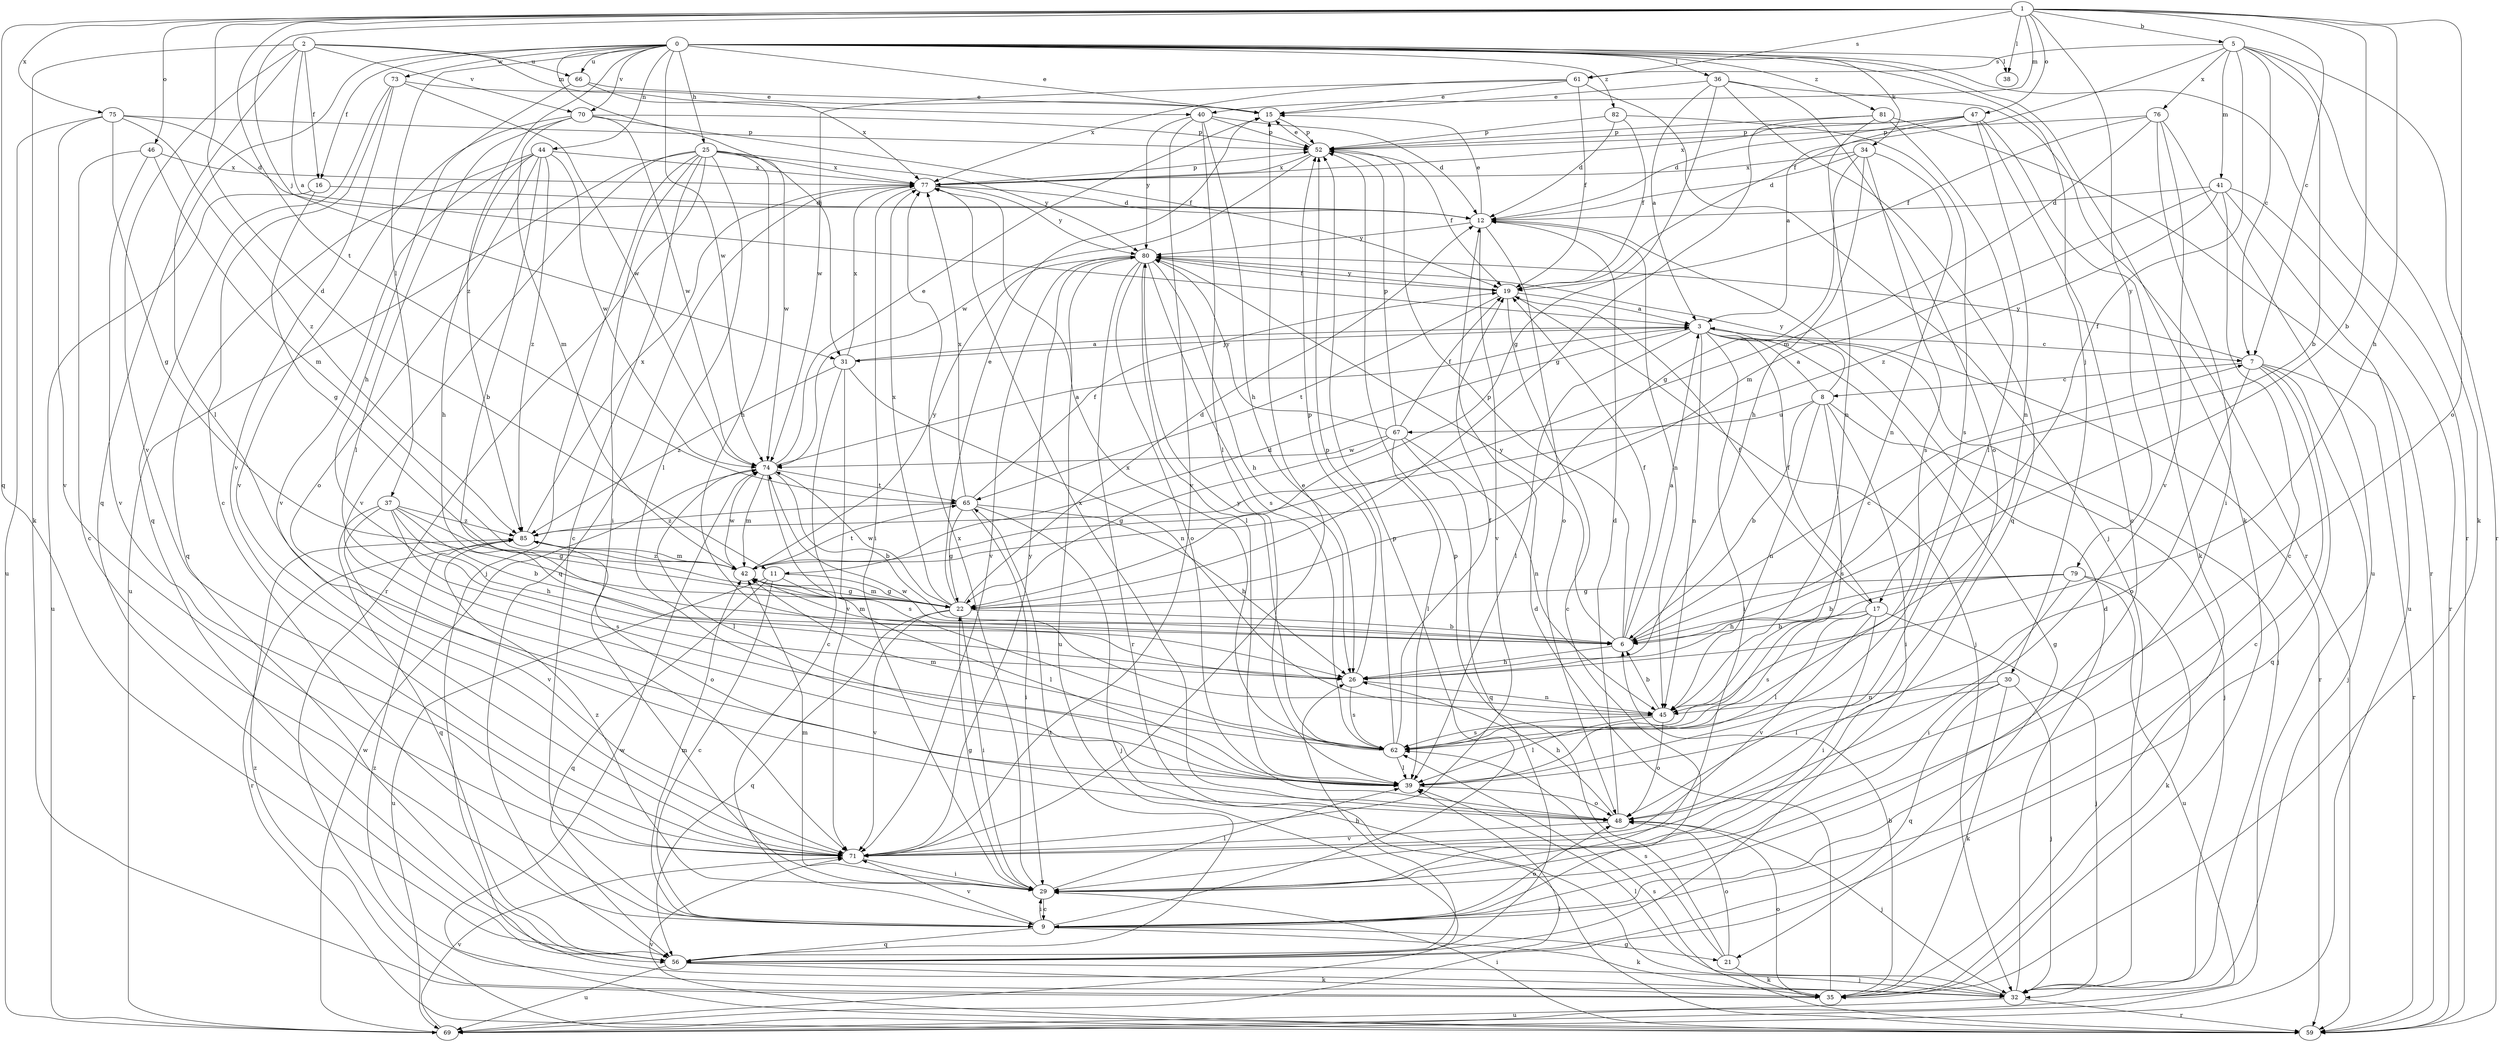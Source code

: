 strict digraph  {
0;
1;
2;
3;
5;
6;
7;
8;
9;
11;
12;
15;
16;
17;
19;
21;
22;
25;
26;
29;
30;
31;
32;
34;
35;
36;
37;
38;
39;
40;
41;
42;
44;
45;
46;
47;
48;
52;
56;
59;
61;
62;
65;
66;
67;
69;
70;
71;
73;
74;
75;
76;
77;
79;
80;
81;
82;
85;
0 -> 15  [label=e];
0 -> 16  [label=f];
0 -> 25  [label=h];
0 -> 30  [label=j];
0 -> 31  [label=j];
0 -> 34  [label=k];
0 -> 35  [label=k];
0 -> 36  [label=l];
0 -> 37  [label=l];
0 -> 38  [label=l];
0 -> 44  [label=n];
0 -> 56  [label=q];
0 -> 59  [label=r];
0 -> 66  [label=u];
0 -> 70  [label=v];
0 -> 73  [label=w];
0 -> 74  [label=w];
0 -> 81  [label=z];
0 -> 82  [label=z];
0 -> 85  [label=z];
1 -> 5  [label=b];
1 -> 6  [label=b];
1 -> 7  [label=c];
1 -> 11  [label=d];
1 -> 26  [label=h];
1 -> 31  [label=j];
1 -> 38  [label=l];
1 -> 40  [label=m];
1 -> 46  [label=o];
1 -> 47  [label=o];
1 -> 48  [label=o];
1 -> 56  [label=q];
1 -> 61  [label=s];
1 -> 65  [label=t];
1 -> 75  [label=x];
1 -> 79  [label=y];
2 -> 3  [label=a];
2 -> 16  [label=f];
2 -> 35  [label=k];
2 -> 39  [label=l];
2 -> 40  [label=m];
2 -> 66  [label=u];
2 -> 70  [label=v];
2 -> 71  [label=v];
3 -> 7  [label=c];
3 -> 11  [label=d];
3 -> 17  [label=f];
3 -> 21  [label=g];
3 -> 29  [label=i];
3 -> 31  [label=j];
3 -> 32  [label=j];
3 -> 39  [label=l];
3 -> 45  [label=n];
3 -> 59  [label=r];
5 -> 6  [label=b];
5 -> 7  [label=c];
5 -> 17  [label=f];
5 -> 19  [label=f];
5 -> 35  [label=k];
5 -> 41  [label=m];
5 -> 59  [label=r];
5 -> 61  [label=s];
5 -> 76  [label=x];
6 -> 3  [label=a];
6 -> 7  [label=c];
6 -> 19  [label=f];
6 -> 26  [label=h];
6 -> 42  [label=m];
6 -> 52  [label=p];
6 -> 80  [label=y];
7 -> 8  [label=c];
7 -> 9  [label=c];
7 -> 32  [label=j];
7 -> 48  [label=o];
7 -> 56  [label=q];
7 -> 59  [label=r];
7 -> 80  [label=y];
8 -> 3  [label=a];
8 -> 6  [label=b];
8 -> 29  [label=i];
8 -> 32  [label=j];
8 -> 45  [label=n];
8 -> 62  [label=s];
8 -> 67  [label=u];
8 -> 80  [label=y];
9 -> 21  [label=g];
9 -> 29  [label=i];
9 -> 35  [label=k];
9 -> 42  [label=m];
9 -> 48  [label=o];
9 -> 52  [label=p];
9 -> 56  [label=q];
9 -> 71  [label=v];
11 -> 9  [label=c];
11 -> 22  [label=g];
11 -> 39  [label=l];
11 -> 56  [label=q];
11 -> 69  [label=u];
12 -> 15  [label=e];
12 -> 45  [label=n];
12 -> 48  [label=o];
12 -> 71  [label=v];
12 -> 80  [label=y];
15 -> 52  [label=p];
16 -> 12  [label=d];
16 -> 22  [label=g];
16 -> 69  [label=u];
17 -> 6  [label=b];
17 -> 19  [label=f];
17 -> 29  [label=i];
17 -> 32  [label=j];
17 -> 39  [label=l];
17 -> 62  [label=s];
17 -> 71  [label=v];
19 -> 3  [label=a];
19 -> 9  [label=c];
19 -> 32  [label=j];
19 -> 65  [label=t];
19 -> 80  [label=y];
21 -> 35  [label=k];
21 -> 48  [label=o];
21 -> 52  [label=p];
21 -> 62  [label=s];
22 -> 6  [label=b];
22 -> 12  [label=d];
22 -> 15  [label=e];
22 -> 29  [label=i];
22 -> 42  [label=m];
22 -> 56  [label=q];
22 -> 71  [label=v];
22 -> 74  [label=w];
22 -> 77  [label=x];
25 -> 9  [label=c];
25 -> 26  [label=h];
25 -> 29  [label=i];
25 -> 32  [label=j];
25 -> 39  [label=l];
25 -> 59  [label=r];
25 -> 69  [label=u];
25 -> 71  [label=v];
25 -> 74  [label=w];
25 -> 77  [label=x];
25 -> 80  [label=y];
26 -> 45  [label=n];
26 -> 52  [label=p];
26 -> 62  [label=s];
29 -> 9  [label=c];
29 -> 22  [label=g];
29 -> 39  [label=l];
29 -> 42  [label=m];
29 -> 77  [label=x];
29 -> 85  [label=z];
30 -> 32  [label=j];
30 -> 35  [label=k];
30 -> 39  [label=l];
30 -> 45  [label=n];
30 -> 56  [label=q];
31 -> 3  [label=a];
31 -> 9  [label=c];
31 -> 45  [label=n];
31 -> 71  [label=v];
31 -> 77  [label=x];
31 -> 85  [label=z];
32 -> 12  [label=d];
32 -> 39  [label=l];
32 -> 59  [label=r];
32 -> 69  [label=u];
32 -> 85  [label=z];
34 -> 12  [label=d];
34 -> 22  [label=g];
34 -> 26  [label=h];
34 -> 45  [label=n];
34 -> 62  [label=s];
34 -> 77  [label=x];
35 -> 6  [label=b];
35 -> 12  [label=d];
35 -> 48  [label=o];
35 -> 85  [label=z];
36 -> 3  [label=a];
36 -> 15  [label=e];
36 -> 22  [label=g];
36 -> 48  [label=o];
36 -> 56  [label=q];
36 -> 59  [label=r];
37 -> 6  [label=b];
37 -> 22  [label=g];
37 -> 26  [label=h];
37 -> 56  [label=q];
37 -> 62  [label=s];
37 -> 71  [label=v];
37 -> 85  [label=z];
39 -> 48  [label=o];
40 -> 12  [label=d];
40 -> 26  [label=h];
40 -> 39  [label=l];
40 -> 52  [label=p];
40 -> 71  [label=v];
40 -> 80  [label=y];
41 -> 9  [label=c];
41 -> 12  [label=d];
41 -> 42  [label=m];
41 -> 59  [label=r];
41 -> 69  [label=u];
41 -> 85  [label=z];
42 -> 22  [label=g];
42 -> 65  [label=t];
42 -> 74  [label=w];
42 -> 80  [label=y];
42 -> 85  [label=z];
44 -> 6  [label=b];
44 -> 26  [label=h];
44 -> 48  [label=o];
44 -> 56  [label=q];
44 -> 71  [label=v];
44 -> 74  [label=w];
44 -> 77  [label=x];
44 -> 85  [label=z];
45 -> 6  [label=b];
45 -> 39  [label=l];
45 -> 48  [label=o];
45 -> 62  [label=s];
45 -> 74  [label=w];
46 -> 9  [label=c];
46 -> 42  [label=m];
46 -> 71  [label=v];
46 -> 77  [label=x];
47 -> 3  [label=a];
47 -> 9  [label=c];
47 -> 12  [label=d];
47 -> 35  [label=k];
47 -> 45  [label=n];
47 -> 52  [label=p];
47 -> 77  [label=x];
48 -> 12  [label=d];
48 -> 26  [label=h];
48 -> 32  [label=j];
48 -> 71  [label=v];
48 -> 77  [label=x];
52 -> 15  [label=e];
52 -> 19  [label=f];
52 -> 74  [label=w];
52 -> 77  [label=x];
56 -> 26  [label=h];
56 -> 32  [label=j];
56 -> 35  [label=k];
56 -> 65  [label=t];
56 -> 69  [label=u];
59 -> 29  [label=i];
59 -> 62  [label=s];
59 -> 71  [label=v];
59 -> 74  [label=w];
61 -> 15  [label=e];
61 -> 19  [label=f];
61 -> 32  [label=j];
61 -> 74  [label=w];
61 -> 77  [label=x];
62 -> 19  [label=f];
62 -> 39  [label=l];
62 -> 42  [label=m];
62 -> 52  [label=p];
62 -> 77  [label=x];
62 -> 80  [label=y];
65 -> 19  [label=f];
65 -> 22  [label=g];
65 -> 26  [label=h];
65 -> 29  [label=i];
65 -> 32  [label=j];
65 -> 77  [label=x];
65 -> 85  [label=z];
66 -> 15  [label=e];
66 -> 26  [label=h];
66 -> 77  [label=x];
67 -> 19  [label=f];
67 -> 22  [label=g];
67 -> 39  [label=l];
67 -> 45  [label=n];
67 -> 52  [label=p];
67 -> 56  [label=q];
67 -> 74  [label=w];
67 -> 80  [label=y];
69 -> 39  [label=l];
69 -> 71  [label=v];
69 -> 74  [label=w];
70 -> 19  [label=f];
70 -> 39  [label=l];
70 -> 42  [label=m];
70 -> 52  [label=p];
70 -> 71  [label=v];
70 -> 74  [label=w];
71 -> 15  [label=e];
71 -> 29  [label=i];
71 -> 80  [label=y];
73 -> 9  [label=c];
73 -> 15  [label=e];
73 -> 56  [label=q];
73 -> 71  [label=v];
73 -> 74  [label=w];
74 -> 3  [label=a];
74 -> 6  [label=b];
74 -> 15  [label=e];
74 -> 39  [label=l];
74 -> 42  [label=m];
74 -> 62  [label=s];
74 -> 65  [label=t];
75 -> 12  [label=d];
75 -> 22  [label=g];
75 -> 52  [label=p];
75 -> 69  [label=u];
75 -> 71  [label=v];
75 -> 85  [label=z];
76 -> 19  [label=f];
76 -> 29  [label=i];
76 -> 42  [label=m];
76 -> 52  [label=p];
76 -> 69  [label=u];
76 -> 71  [label=v];
77 -> 12  [label=d];
77 -> 29  [label=i];
77 -> 52  [label=p];
77 -> 56  [label=q];
77 -> 80  [label=y];
79 -> 6  [label=b];
79 -> 22  [label=g];
79 -> 26  [label=h];
79 -> 29  [label=i];
79 -> 35  [label=k];
79 -> 69  [label=u];
80 -> 19  [label=f];
80 -> 26  [label=h];
80 -> 39  [label=l];
80 -> 48  [label=o];
80 -> 59  [label=r];
80 -> 62  [label=s];
80 -> 69  [label=u];
80 -> 71  [label=v];
81 -> 22  [label=g];
81 -> 39  [label=l];
81 -> 45  [label=n];
81 -> 52  [label=p];
81 -> 59  [label=r];
82 -> 12  [label=d];
82 -> 19  [label=f];
82 -> 52  [label=p];
82 -> 62  [label=s];
85 -> 42  [label=m];
85 -> 48  [label=o];
85 -> 59  [label=r];
85 -> 77  [label=x];
}
